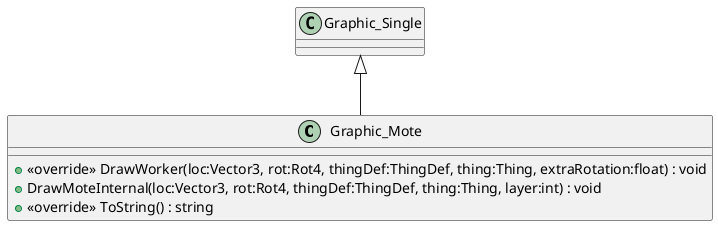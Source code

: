 @startuml
class Graphic_Mote {
    + <<override>> DrawWorker(loc:Vector3, rot:Rot4, thingDef:ThingDef, thing:Thing, extraRotation:float) : void
    + DrawMoteInternal(loc:Vector3, rot:Rot4, thingDef:ThingDef, thing:Thing, layer:int) : void
    + <<override>> ToString() : string
}
Graphic_Single <|-- Graphic_Mote
@enduml
